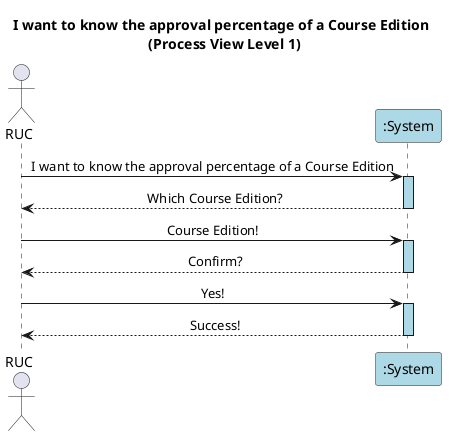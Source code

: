 @startuml
skinparam sequenceMessageAlign center
skinparam sequenceLifeLineBackgroundColor lightblue
title: I want to know the approval percentage of a Course Edition \n (Process View Level 1)
actor RUC
participant ":System" as System #lightblue

RUC -> System  : I want to know the approval percentage of a Course Edition
activate System
System --> RUC  : Which Course Edition?
deactivate System
RUC -> System  : Course Edition!
activate System
System --> RUC  : Confirm?
deactivate System
RUC -> System  : Yes!
activate System
System --> RUC  : Success!
deactivate System
@enduml